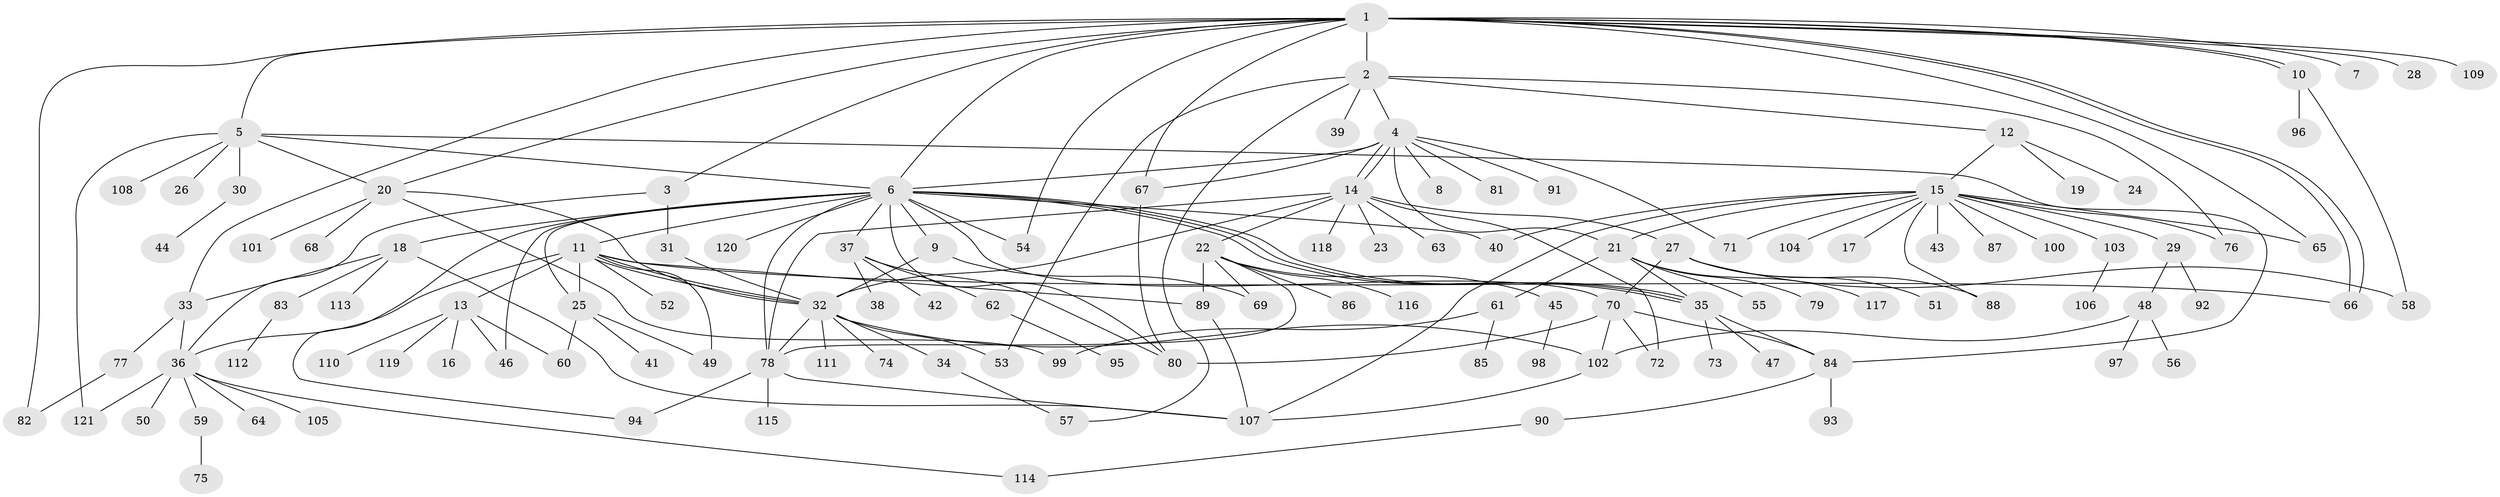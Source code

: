 // coarse degree distribution, {16: 0.013888888888888888, 7: 0.013888888888888888, 3: 0.1111111111111111, 10: 0.041666666666666664, 8: 0.027777777777777776, 15: 0.013888888888888888, 1: 0.4305555555555556, 4: 0.05555555555555555, 6: 0.041666666666666664, 19: 0.013888888888888888, 5: 0.013888888888888888, 2: 0.20833333333333334, 9: 0.013888888888888888}
// Generated by graph-tools (version 1.1) at 2025/18/03/04/25 18:18:05]
// undirected, 121 vertices, 176 edges
graph export_dot {
graph [start="1"]
  node [color=gray90,style=filled];
  1;
  2;
  3;
  4;
  5;
  6;
  7;
  8;
  9;
  10;
  11;
  12;
  13;
  14;
  15;
  16;
  17;
  18;
  19;
  20;
  21;
  22;
  23;
  24;
  25;
  26;
  27;
  28;
  29;
  30;
  31;
  32;
  33;
  34;
  35;
  36;
  37;
  38;
  39;
  40;
  41;
  42;
  43;
  44;
  45;
  46;
  47;
  48;
  49;
  50;
  51;
  52;
  53;
  54;
  55;
  56;
  57;
  58;
  59;
  60;
  61;
  62;
  63;
  64;
  65;
  66;
  67;
  68;
  69;
  70;
  71;
  72;
  73;
  74;
  75;
  76;
  77;
  78;
  79;
  80;
  81;
  82;
  83;
  84;
  85;
  86;
  87;
  88;
  89;
  90;
  91;
  92;
  93;
  94;
  95;
  96;
  97;
  98;
  99;
  100;
  101;
  102;
  103;
  104;
  105;
  106;
  107;
  108;
  109;
  110;
  111;
  112;
  113;
  114;
  115;
  116;
  117;
  118;
  119;
  120;
  121;
  1 -- 2;
  1 -- 3;
  1 -- 5;
  1 -- 6;
  1 -- 7;
  1 -- 10;
  1 -- 10;
  1 -- 20;
  1 -- 28;
  1 -- 33;
  1 -- 54;
  1 -- 65;
  1 -- 66;
  1 -- 66;
  1 -- 67;
  1 -- 82;
  1 -- 109;
  2 -- 4;
  2 -- 12;
  2 -- 39;
  2 -- 53;
  2 -- 57;
  2 -- 76;
  3 -- 31;
  3 -- 36;
  4 -- 6;
  4 -- 8;
  4 -- 14;
  4 -- 14;
  4 -- 21;
  4 -- 67;
  4 -- 71;
  4 -- 81;
  4 -- 91;
  5 -- 6;
  5 -- 20;
  5 -- 26;
  5 -- 30;
  5 -- 84;
  5 -- 108;
  5 -- 121;
  6 -- 9;
  6 -- 11;
  6 -- 18;
  6 -- 25;
  6 -- 35;
  6 -- 35;
  6 -- 35;
  6 -- 37;
  6 -- 40;
  6 -- 46;
  6 -- 54;
  6 -- 70;
  6 -- 78;
  6 -- 80;
  6 -- 94;
  6 -- 120;
  9 -- 32;
  9 -- 69;
  10 -- 58;
  10 -- 96;
  11 -- 13;
  11 -- 25;
  11 -- 32;
  11 -- 32;
  11 -- 36;
  11 -- 49;
  11 -- 52;
  11 -- 66;
  11 -- 89;
  12 -- 15;
  12 -- 19;
  12 -- 24;
  13 -- 16;
  13 -- 46;
  13 -- 60;
  13 -- 110;
  13 -- 119;
  14 -- 22;
  14 -- 23;
  14 -- 27;
  14 -- 32;
  14 -- 63;
  14 -- 72;
  14 -- 78;
  14 -- 118;
  15 -- 17;
  15 -- 21;
  15 -- 29;
  15 -- 40;
  15 -- 43;
  15 -- 65;
  15 -- 71;
  15 -- 76;
  15 -- 87;
  15 -- 88;
  15 -- 100;
  15 -- 103;
  15 -- 104;
  15 -- 107;
  18 -- 33;
  18 -- 83;
  18 -- 107;
  18 -- 113;
  20 -- 32;
  20 -- 68;
  20 -- 99;
  20 -- 101;
  21 -- 35;
  21 -- 55;
  21 -- 61;
  21 -- 79;
  21 -- 117;
  22 -- 45;
  22 -- 69;
  22 -- 78;
  22 -- 86;
  22 -- 89;
  22 -- 116;
  25 -- 41;
  25 -- 49;
  25 -- 60;
  27 -- 51;
  27 -- 58;
  27 -- 70;
  27 -- 88;
  29 -- 48;
  29 -- 92;
  30 -- 44;
  31 -- 32;
  32 -- 34;
  32 -- 53;
  32 -- 74;
  32 -- 78;
  32 -- 102;
  32 -- 111;
  33 -- 36;
  33 -- 77;
  34 -- 57;
  35 -- 47;
  35 -- 73;
  35 -- 84;
  36 -- 50;
  36 -- 59;
  36 -- 64;
  36 -- 105;
  36 -- 114;
  36 -- 121;
  37 -- 38;
  37 -- 42;
  37 -- 62;
  37 -- 80;
  45 -- 98;
  48 -- 56;
  48 -- 97;
  48 -- 102;
  59 -- 75;
  61 -- 85;
  61 -- 99;
  62 -- 95;
  67 -- 80;
  70 -- 72;
  70 -- 80;
  70 -- 84;
  70 -- 102;
  77 -- 82;
  78 -- 94;
  78 -- 107;
  78 -- 115;
  83 -- 112;
  84 -- 90;
  84 -- 93;
  89 -- 107;
  90 -- 114;
  102 -- 107;
  103 -- 106;
}
